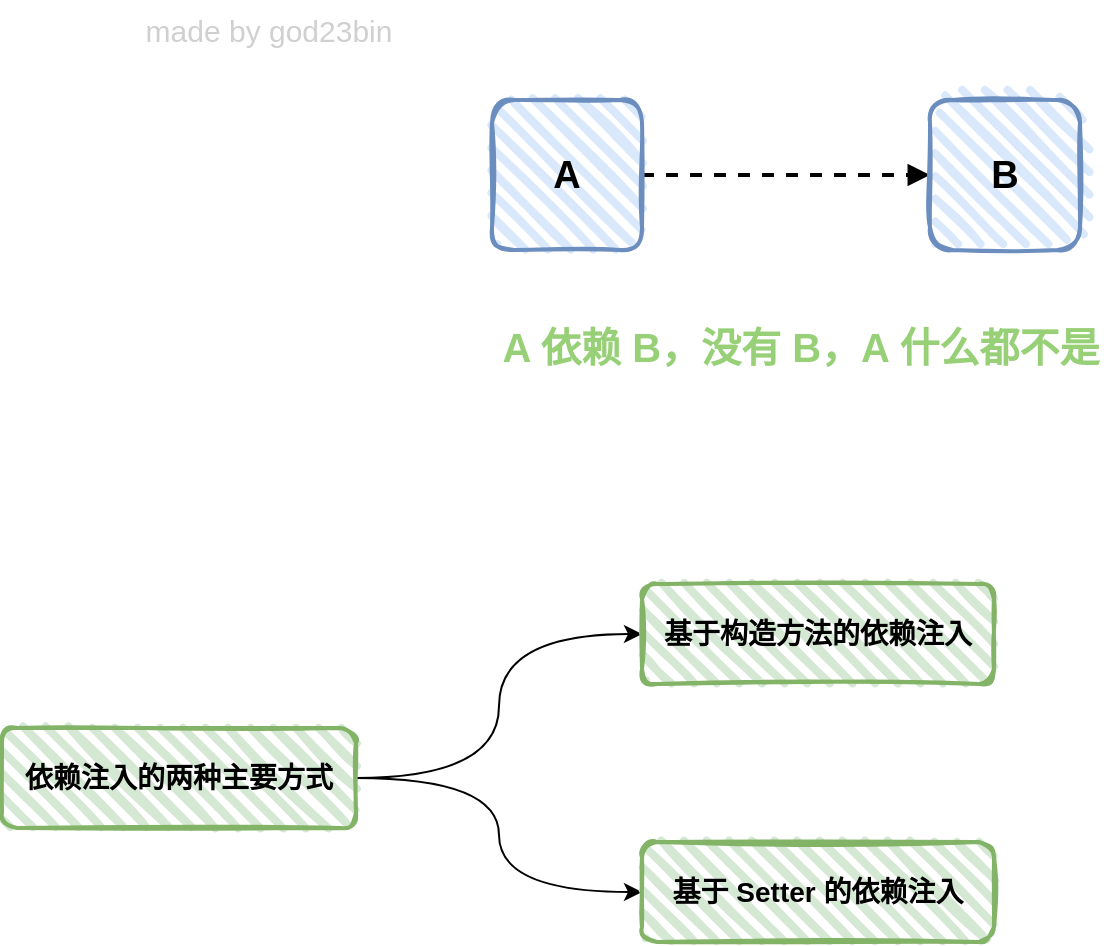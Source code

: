 <mxfile version="21.5.0" type="github">
  <diagram name="第 1 页" id="yASNAl4SJbTepCrGvHwo">
    <mxGraphModel dx="1388" dy="577" grid="0" gridSize="10" guides="1" tooltips="1" connect="1" arrows="1" fold="1" page="0" pageScale="1" pageWidth="827" pageHeight="1169" math="0" shadow="0">
      <root>
        <mxCell id="0" />
        <mxCell id="1" parent="0" />
        <mxCell id="1CYka7XP4tXuZ3wrE9-C-7" style="edgeStyle=orthogonalEdgeStyle;rounded=0;orthogonalLoop=1;jettySize=auto;html=1;entryX=0;entryY=0.5;entryDx=0;entryDy=0;strokeWidth=2;endArrow=block;endFill=1;dashed=1;" edge="1" parent="1" source="1CYka7XP4tXuZ3wrE9-C-1" target="1CYka7XP4tXuZ3wrE9-C-2">
          <mxGeometry relative="1" as="geometry" />
        </mxCell>
        <mxCell id="1CYka7XP4tXuZ3wrE9-C-1" value="&lt;font style=&quot;font-size: 19px;&quot;&gt;&lt;b&gt;A&lt;/b&gt;&lt;/font&gt;" style="rounded=1;whiteSpace=wrap;html=1;strokeWidth=2;fillWeight=4;hachureGap=8;hachureAngle=45;fillColor=#dae8fc;sketch=1;strokeColor=#6c8ebf;" vertex="1" parent="1">
          <mxGeometry x="126" y="261" width="75" height="75" as="geometry" />
        </mxCell>
        <mxCell id="1CYka7XP4tXuZ3wrE9-C-2" value="&lt;span style=&quot;font-size: 19px;&quot;&gt;&lt;b&gt;B&lt;br&gt;&lt;/b&gt;&lt;/span&gt;" style="rounded=1;whiteSpace=wrap;html=1;strokeWidth=2;fillWeight=4;hachureGap=8;hachureAngle=45;fillColor=#dae8fc;sketch=1;strokeColor=#6c8ebf;" vertex="1" parent="1">
          <mxGeometry x="345" y="261" width="75" height="75" as="geometry" />
        </mxCell>
        <mxCell id="1CYka7XP4tXuZ3wrE9-C-8" value="&lt;font color=&quot;#97d077&quot; style=&quot;font-size: 20px;&quot;&gt;&lt;b&gt;A 依赖 B，没有 B，A 什么都不是&lt;/b&gt;&lt;/font&gt;" style="text;html=1;align=center;verticalAlign=middle;resizable=0;points=[];autosize=1;strokeColor=none;fillColor=none;" vertex="1" parent="1">
          <mxGeometry x="121" y="366" width="317" height="36" as="geometry" />
        </mxCell>
        <mxCell id="1CYka7XP4tXuZ3wrE9-C-10" value="&lt;font style=&quot;font-size: 15px;&quot; color=&quot;#666666&quot;&gt;made by god23bin&lt;/font&gt;" style="text;html=1;align=center;verticalAlign=middle;resizable=0;points=[];autosize=1;strokeColor=none;fillColor=none;opacity=50;textOpacity=30;rotation=0;" vertex="1" parent="1">
          <mxGeometry x="-57" y="211" width="141" height="30" as="geometry" />
        </mxCell>
        <mxCell id="1CYka7XP4tXuZ3wrE9-C-15" style="edgeStyle=orthogonalEdgeStyle;rounded=0;orthogonalLoop=1;jettySize=auto;html=1;entryX=0;entryY=0.5;entryDx=0;entryDy=0;curved=1;" edge="1" parent="1" source="1CYka7XP4tXuZ3wrE9-C-12" target="1CYka7XP4tXuZ3wrE9-C-13">
          <mxGeometry relative="1" as="geometry" />
        </mxCell>
        <mxCell id="1CYka7XP4tXuZ3wrE9-C-16" style="edgeStyle=orthogonalEdgeStyle;rounded=0;orthogonalLoop=1;jettySize=auto;html=1;entryX=0;entryY=0.5;entryDx=0;entryDy=0;curved=1;" edge="1" parent="1" source="1CYka7XP4tXuZ3wrE9-C-12" target="1CYka7XP4tXuZ3wrE9-C-14">
          <mxGeometry relative="1" as="geometry" />
        </mxCell>
        <mxCell id="1CYka7XP4tXuZ3wrE9-C-12" value="&lt;font style=&quot;font-size: 14px;&quot;&gt;&lt;b&gt;依赖注入的两种主要方式&lt;/b&gt;&lt;/font&gt;" style="rounded=1;whiteSpace=wrap;html=1;strokeWidth=2;fillWeight=4;hachureGap=8;hachureAngle=45;fillColor=#d5e8d4;sketch=1;strokeColor=#82b366;" vertex="1" parent="1">
          <mxGeometry x="-119" y="575" width="177" height="50" as="geometry" />
        </mxCell>
        <mxCell id="1CYka7XP4tXuZ3wrE9-C-13" value="&lt;font style=&quot;font-size: 14px;&quot;&gt;&lt;b&gt;基于构造方法的依赖注入&lt;/b&gt;&lt;/font&gt;" style="rounded=1;whiteSpace=wrap;html=1;strokeWidth=2;fillWeight=4;hachureGap=8;hachureAngle=45;fillColor=#d5e8d4;sketch=1;strokeColor=#82b366;" vertex="1" parent="1">
          <mxGeometry x="201" y="503" width="176" height="50" as="geometry" />
        </mxCell>
        <mxCell id="1CYka7XP4tXuZ3wrE9-C-14" value="&lt;font style=&quot;font-size: 14px;&quot;&gt;&lt;b&gt;基于 Setter 的依赖注入&lt;/b&gt;&lt;/font&gt;" style="rounded=1;whiteSpace=wrap;html=1;strokeWidth=2;fillWeight=4;hachureGap=8;hachureAngle=45;fillColor=#d5e8d4;sketch=1;strokeColor=#82b366;" vertex="1" parent="1">
          <mxGeometry x="201" y="632" width="176" height="50" as="geometry" />
        </mxCell>
      </root>
    </mxGraphModel>
  </diagram>
</mxfile>
